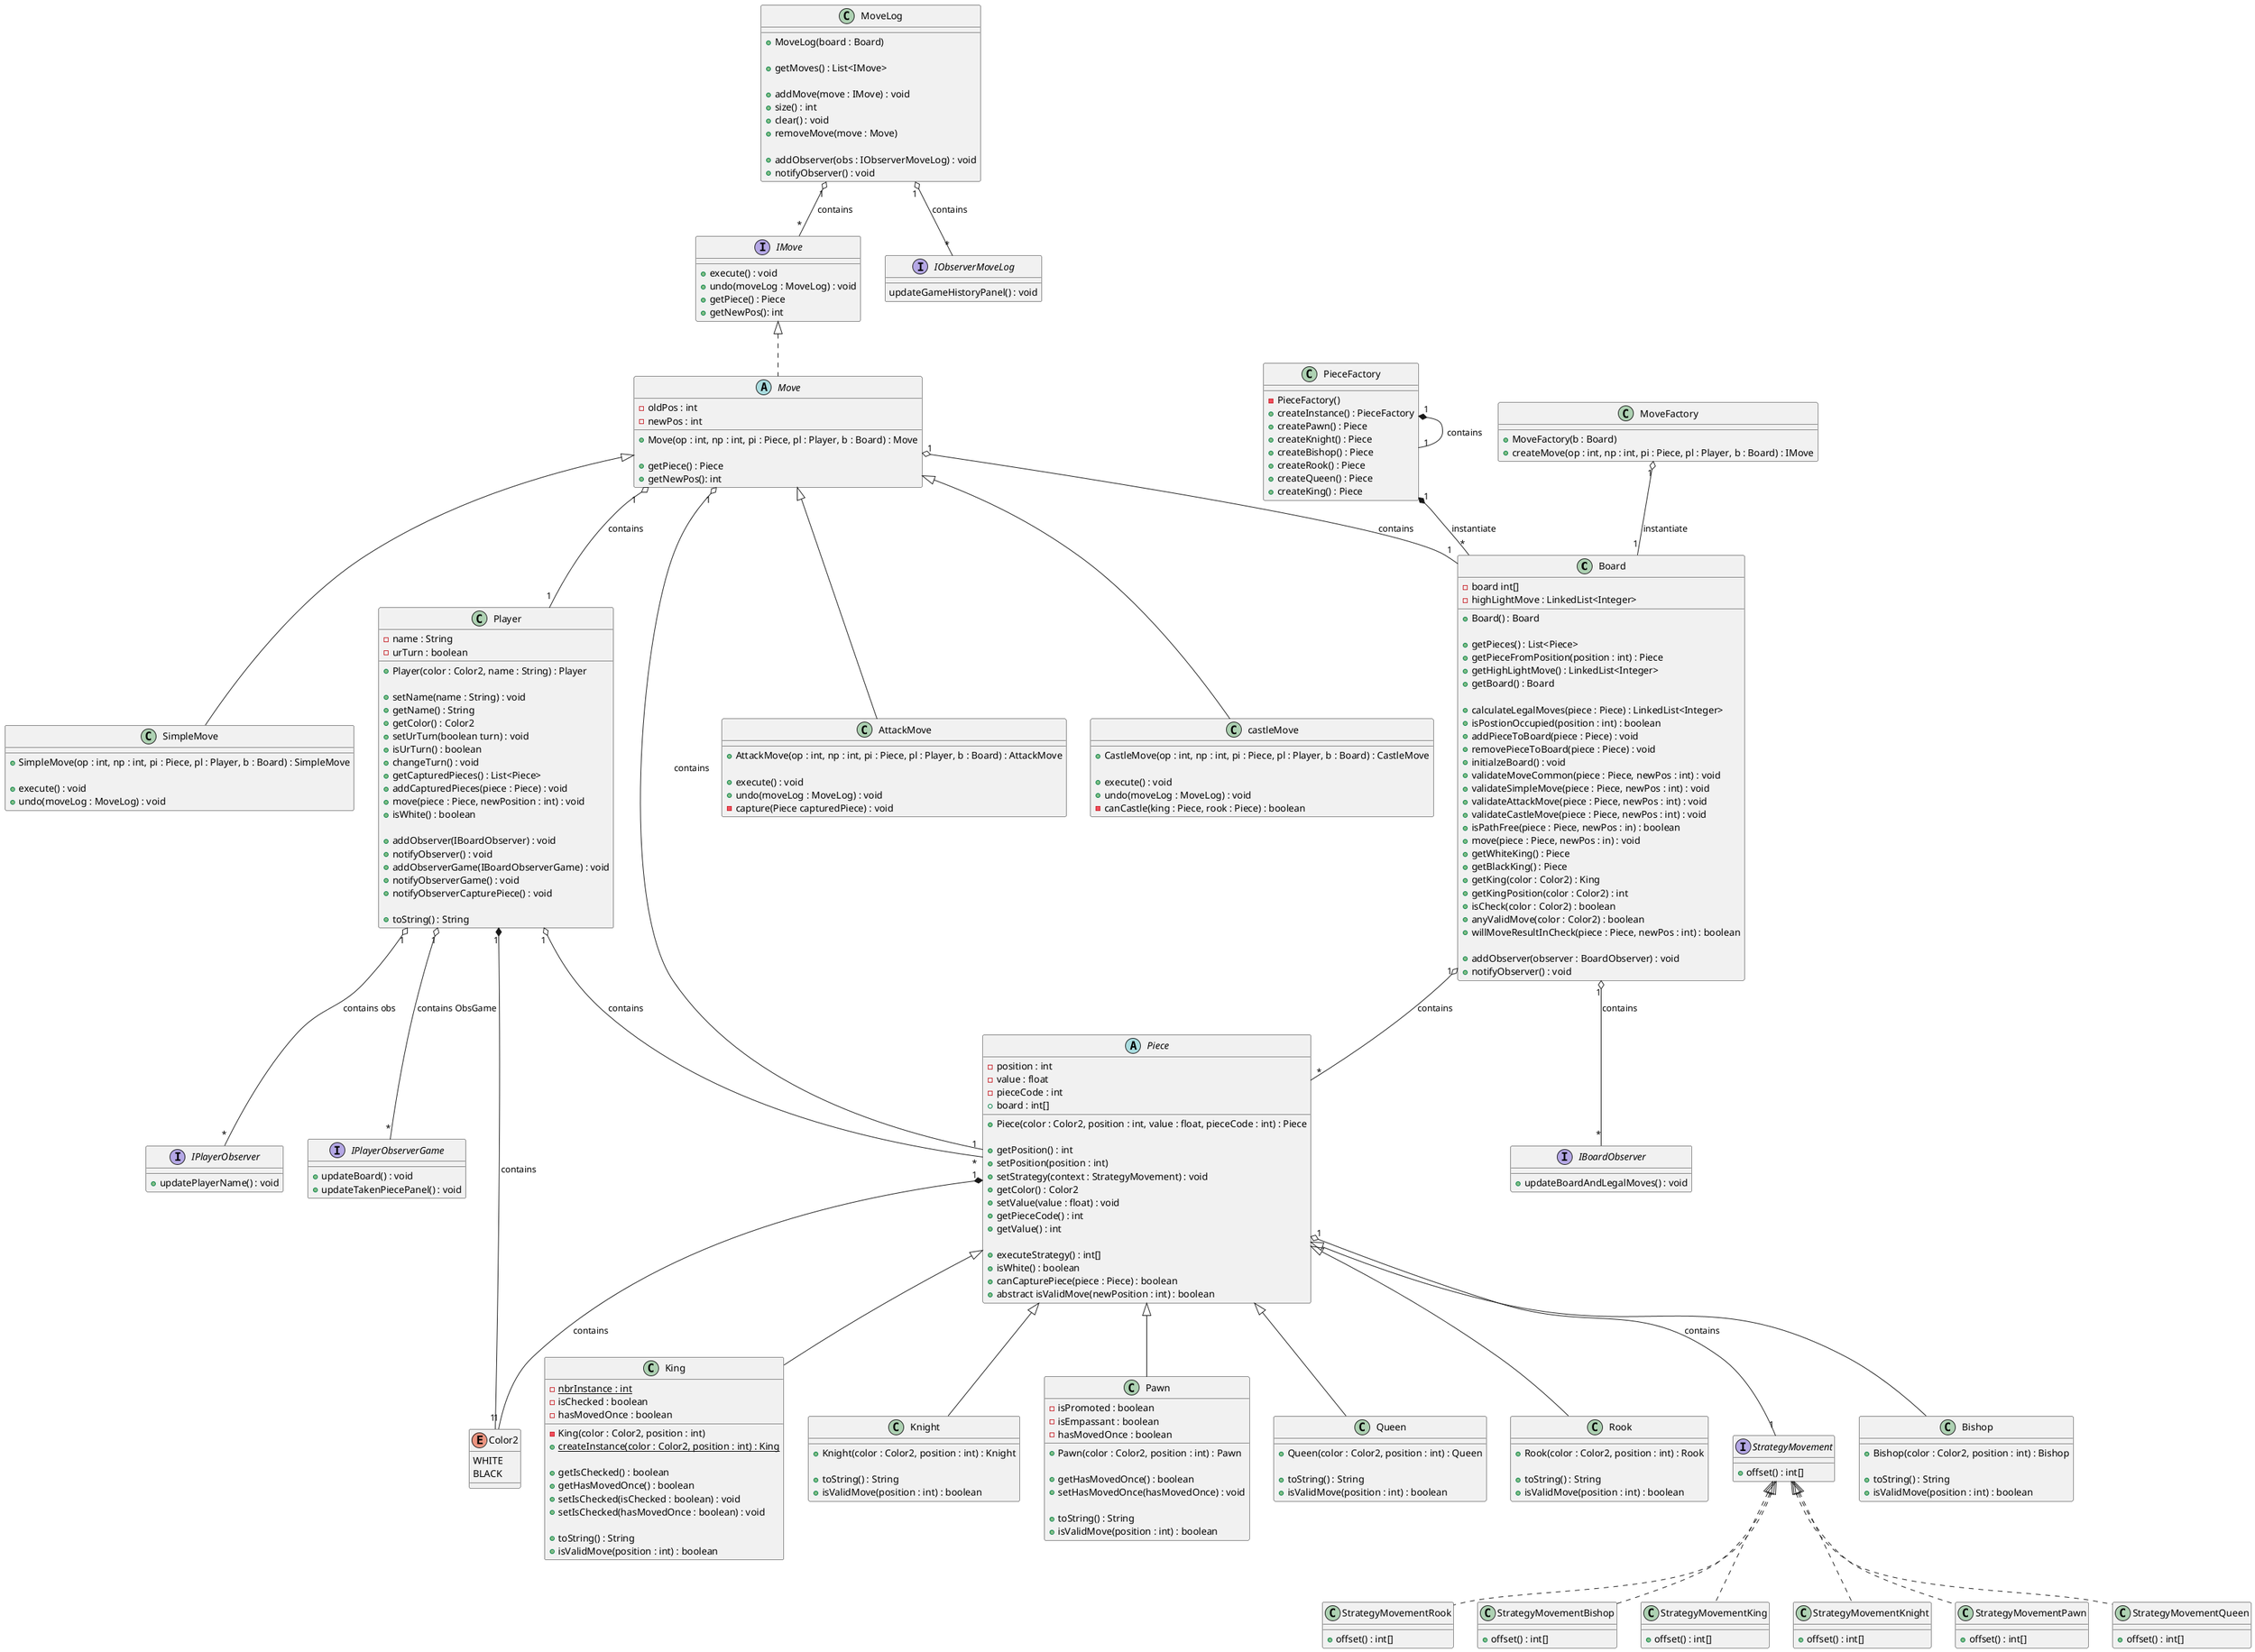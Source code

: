 @startuml
'https://plantuml.com/class-diagram


class Board {
    -board int[]
    -highLightMove : LinkedList<Integer>

    +Board() : Board

    +getPieces() : List<Piece>
    +getPieceFromPosition(position : int) : Piece
    +getHighLightMove() : LinkedList<Integer>
    +getBoard() : Board

    +calculateLegalMoves(piece : Piece) : LinkedList<Integer>
    +isPostionOccupied(position : int) : boolean
    +addPieceToBoard(piece : Piece) : void
    +removePieceToBoard(piece : Piece) : void
    +initialzeBoard() : void
    +validateMoveCommon(piece : Piece, newPos : int) : void
    +validateSimpleMove(piece : Piece, newPos : int) : void
    +validateAttackMove(piece : Piece, newPos : int) : void
    +validateCastleMove(piece : Piece, newPos : int) : void
    +isPathFree(piece : Piece, newPos : in) : boolean
    +move(piece : Piece, newPos : in) : void
    +getWhiteKing() : Piece
    +getBlackKing() : Piece
    +getKing(color : Color2) : King
    +getKingPosition(color : Color2) : int
    +isCheck(color : Color2) : boolean
    +anyValidMove(color : Color2) : boolean
    +willMoveResultInCheck(piece : Piece, newPos : int) : boolean

    +addObserver(observer : BoardObserver) : void
    +notifyObserver() : void
}

interface IBoardObserver {
    +updateBoardAndLegalMoves() : void
}

class AttackMove extends Move {
    +AttackMove(op : int, np : int, pi : Piece, pl : Player, b : Board) : AttackMove

    +execute() : void
    +undo(moveLog : MoveLog) : void
    -capture(Piece capturedPiece) : void
}

class castleMove extends Move {
    +CastleMove(op : int, np : int, pi : Piece, pl : Player, b : Board) : CastleMove

    +execute() : void
    +undo(moveLog : MoveLog) : void
    -canCastle(king : Piece, rook : Piece) : boolean
}

class SimpleMove extends Move {
    +SimpleMove(op : int, np : int, pi : Piece, pl : Player, b : Board) : SimpleMove

    +execute() : void
    +undo(moveLog : MoveLog) : void
}

interface IMove {
    +execute() : void
    +undo(moveLog : MoveLog) : void
    +getPiece() : Piece
    +getNewPos(): int
}


abstract class Move implements IMove{
    -oldPos : int
    -newPos : int

    +Move(op : int, np : int, pi : Piece, pl : Player, b : Board) : Move

    +getPiece() : Piece
    +getNewPos(): int
}

class MoveFactory {
    +MoveFactory(b : Board)
    +createMove(op : int, np : int, pi : Piece, pl : Player, b : Board) : IMove
}





class Bishop extends Piece{
    +Bishop(color : Color2, position : int) : Bishop

    +toString() : String
    +isValidMove(position : int) : boolean
}

class King extends Piece{
    -{static}nbrInstance : int
    -isChecked : boolean
    -hasMovedOnce : boolean

    -King(color : Color2, position : int)
    +{static}createInstance(color : Color2, position : int) : King

    +getIsChecked() : boolean
    +getHasMovedOnce() : boolean
    +setIsChecked(isChecked : boolean) : void
    +setIsChecked(hasMovedOnce : boolean) : void

    +toString() : String
    +isValidMove(position : int) : boolean
}

class Knight extends Piece {
    +Knight(color : Color2, position : int) : Knight

    +toString() : String
    +isValidMove(position : int) : boolean
}

class Pawn extends Piece{
    -isPromoted : boolean
    -isEmpassant : boolean
    -hasMovedOnce : boolean

    +Pawn(color : Color2, position : int) : Pawn

    +getHasMovedOnce() : boolean
    +setHasMovedOnce(hasMovedOnce) : void

    +toString() : String
    +isValidMove(position : int) : boolean
}

abstract class Piece {
    -position : int
    -value : float
    -pieceCode : int
    +board : int[]

    +Piece(color : Color2, position : int, value : float, pieceCode : int) : Piece

    +getPosition() : int
    +setPosition(position : int)
    +setStrategy(context : StrategyMovement) : void
    +getColor() : Color2
    +setValue(value : float) : void
    +getPieceCode() : int
    +getValue() : int

    +executeStrategy() : int[]
    +isWhite() : boolean
    +canCapturePiece(piece : Piece) : boolean
    +abstract isValidMove(newPosition : int) : boolean

}

class Queen extends Piece{
    +Queen(color : Color2, position : int) : Queen

    +toString() : String
    +isValidMove(position : int) : boolean
}

class Rook extends Piece{
    +Rook(color : Color2, position : int) : Rook

    +toString() : String
    +isValidMove(position : int) : boolean
}

class Player {
    -name : String
    -urTurn : boolean

    +Player(color : Color2, name : String) : Player

    +setName(name : String) : void
    +getName() : String
    +getColor() : Color2
    +setUrTurn(boolean turn) : void
    +isUrTurn() : boolean
    +changeTurn() : void
    +getCapturedPieces() : List<Piece>
    +addCapturedPieces(piece : Piece) : void
    +move(piece : Piece, newPosition : int) : void
    +isWhite() : boolean

    +addObserver(IBoardObserver) : void
    +notifyObserver() : void
    +addObserverGame(IBoardObserverGame) : void
    +notifyObserverGame() : void
    +notifyObserverCapturePiece() : void

    +toString() : String
}

interface IPlayerObserver {
    +updatePlayerName() : void
}

interface IPlayerObserverGame {
    +updateBoard() : void
    +updateTakenPiecePanel() : void
}

enum Color2 {
    WHITE
    BLACK
}

interface IObserverMoveLog {
    updateGameHistoryPanel() : void
}

class MoveLog {
    +MoveLog(board : Board)

    +getMoves() : List<IMove>

    +addMove(move : IMove) : void
    +size() : int
    +clear() : void
    +removeMove(move : Move)

    +addObserver(obs : IObserverMoveLog) : void
    +notifyObserver() : void
}

class PieceFactory {
    -PieceFactory()
    +createInstance() : PieceFactory
    +createPawn() : Piece
    +createKnight() : Piece
    +createBishop() : Piece
    +createRook() : Piece
    +createQueen() : Piece
    +createKing() : Piece
}

class StrategyMovementRook implements StrategyMovement {
    +offset() : int[]
}
class StrategyMovementBishop implements StrategyMovement {
    +offset() : int[]
}
class StrategyMovementKing implements StrategyMovement {
    +offset() : int[]
}
class StrategyMovementKnight implements StrategyMovement {
    +offset() : int[]
}
class StrategyMovementPawn implements StrategyMovement {
    +offset() : int[]
}
class StrategyMovementQueen implements StrategyMovement {
    +offset() : int[]
}
interface StrategyMovement {
    +offset() : int[]
}

Piece "1" *-- "1" Color2 : contains
Piece "1" o-- "1" StrategyMovement : contains

Board "1" o-- "*" Piece : contains
Board "1" o-- "*" IBoardObserver : contains

Player "1" o-- "*" Piece : contains
Player "1" *-- "1" Color2 : contains
Player "1" o-- "*" IPlayerObserver : contains obs
Player "1" o-- "*" IPlayerObserverGame : contains ObsGame

PieceFactory "1" *-- "*" Board : instantiate
PieceFactory "1" *-- "1" PieceFactory : contains

MoveFactory "1" o-- "1" Board : instantiate

MoveLog "1" o-- "*" IMove : contains
MoveLog "1" o-- "*" IObserverMoveLog : contains

Move "1" o-- "1" Board : contains
Move "1" o-- "1" Player : contains
Move "1" o-- "1" Piece : contains




@enduml